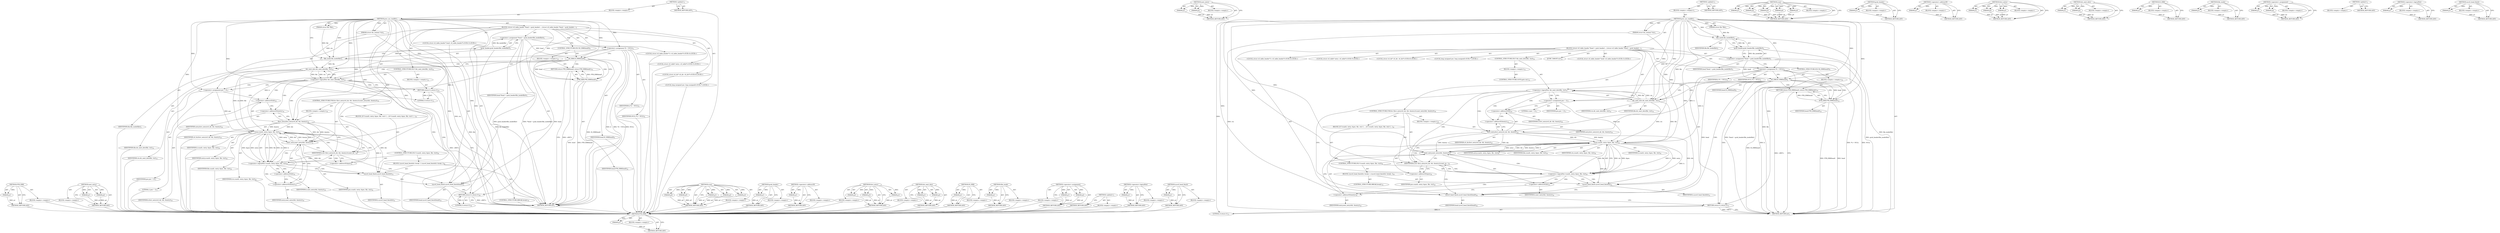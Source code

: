 digraph "sysctl_head_finish" {
vulnerable_121 [label=<(METHOD,PTR_ERR)>];
vulnerable_122 [label=<(PARAM,p1)>];
vulnerable_123 [label=<(BLOCK,&lt;empty&gt;,&lt;empty&gt;)>];
vulnerable_124 [label=<(METHOD_RETURN,ANY)>];
vulnerable_144 [label=<(METHOD,next_entry)>];
vulnerable_145 [label=<(PARAM,p1)>];
vulnerable_146 [label=<(PARAM,p2)>];
vulnerable_147 [label=<(BLOCK,&lt;empty&gt;,&lt;empty&gt;)>];
vulnerable_148 [label=<(METHOD_RETURN,ANY)>];
vulnerable_6 [label=<(METHOD,&lt;global&gt;)<SUB>1</SUB>>];
vulnerable_7 [label=<(BLOCK,&lt;empty&gt;,&lt;empty&gt;)<SUB>1</SUB>>];
vulnerable_8 [label=<(METHOD,proc_sys_readdir)<SUB>1</SUB>>];
vulnerable_9 [label=<(PARAM,struct file *file)<SUB>1</SUB>>];
vulnerable_10 [label=<(PARAM,struct dir_context *ctx)<SUB>1</SUB>>];
vulnerable_11 [label=<(BLOCK,{
	struct ctl_table_header *head = grab_header(...,{
	struct ctl_table_header *head = grab_header(...)<SUB>2</SUB>>];
vulnerable_12 [label="<(LOCAL,struct ctl_table_header* head: ctl_table_header*)<SUB>3</SUB>>"];
vulnerable_13 [label=<(&lt;operator&gt;.assignment,*head = grab_header(file_inode(file)))<SUB>3</SUB>>];
vulnerable_14 [label=<(IDENTIFIER,head,*head = grab_header(file_inode(file)))<SUB>3</SUB>>];
vulnerable_15 [label=<(grab_header,grab_header(file_inode(file)))<SUB>3</SUB>>];
vulnerable_16 [label=<(file_inode,file_inode(file))<SUB>3</SUB>>];
vulnerable_17 [label=<(IDENTIFIER,file,file_inode(file))<SUB>3</SUB>>];
vulnerable_18 [label="<(LOCAL,struct ctl_table_header* h: ctl_table_header*)<SUB>4</SUB>>"];
vulnerable_19 [label=<(&lt;operator&gt;.assignment,*h = NULL)<SUB>4</SUB>>];
vulnerable_20 [label=<(IDENTIFIER,h,*h = NULL)<SUB>4</SUB>>];
vulnerable_21 [label=<(IDENTIFIER,NULL,*h = NULL)<SUB>4</SUB>>];
vulnerable_22 [label="<(LOCAL,struct ctl_table* entry: ctl_table*)<SUB>5</SUB>>"];
vulnerable_23 [label="<(LOCAL,struct ctl_dir* ctl_dir: ctl_dir*)<SUB>6</SUB>>"];
vulnerable_24 [label="<(LOCAL,long unsigned pos: long unsigned)<SUB>7</SUB>>"];
vulnerable_25 [label=<(CONTROL_STRUCTURE,IF,if (IS_ERR(head)))<SUB>9</SUB>>];
vulnerable_26 [label=<(IS_ERR,IS_ERR(head))<SUB>9</SUB>>];
vulnerable_27 [label=<(IDENTIFIER,head,IS_ERR(head))<SUB>9</SUB>>];
vulnerable_28 [label=<(BLOCK,&lt;empty&gt;,&lt;empty&gt;)<SUB>10</SUB>>];
vulnerable_29 [label=<(RETURN,return PTR_ERR(head);,return PTR_ERR(head);)<SUB>10</SUB>>];
vulnerable_30 [label=<(PTR_ERR,PTR_ERR(head))<SUB>10</SUB>>];
vulnerable_31 [label=<(IDENTIFIER,head,PTR_ERR(head))<SUB>10</SUB>>];
vulnerable_32 [label=<(CONTROL_STRUCTURE,IF,if (!dir_emit_dots(file, ctx)))<SUB>14</SUB>>];
vulnerable_33 [label=<(&lt;operator&gt;.logicalNot,!dir_emit_dots(file, ctx))<SUB>14</SUB>>];
vulnerable_34 [label=<(dir_emit_dots,dir_emit_dots(file, ctx))<SUB>14</SUB>>];
vulnerable_35 [label=<(IDENTIFIER,file,dir_emit_dots(file, ctx))<SUB>14</SUB>>];
vulnerable_36 [label=<(IDENTIFIER,ctx,dir_emit_dots(file, ctx))<SUB>14</SUB>>];
vulnerable_37 [label=<(BLOCK,&lt;empty&gt;,&lt;empty&gt;)<SUB>15</SUB>>];
vulnerable_38 [label=<(RETURN,return 0;,return 0;)<SUB>15</SUB>>];
vulnerable_39 [label=<(LITERAL,0,return 0;)<SUB>15</SUB>>];
vulnerable_40 [label=<(&lt;operator&gt;.assignment,pos = 2)<SUB>17</SUB>>];
vulnerable_41 [label=<(IDENTIFIER,pos,pos = 2)<SUB>17</SUB>>];
vulnerable_42 [label=<(LITERAL,2,pos = 2)<SUB>17</SUB>>];
vulnerable_43 [label=<(CONTROL_STRUCTURE,FOR,for (first_entry(ctl_dir, &amp;h, &amp;entry);h;next_entry(&amp;h, &amp;entry)))<SUB>19</SUB>>];
vulnerable_44 [label=<(BLOCK,&lt;empty&gt;,&lt;empty&gt;)<SUB>19</SUB>>];
vulnerable_45 [label=<(first_entry,first_entry(ctl_dir, &amp;h, &amp;entry))<SUB>19</SUB>>];
vulnerable_46 [label=<(IDENTIFIER,ctl_dir,first_entry(ctl_dir, &amp;h, &amp;entry))<SUB>19</SUB>>];
vulnerable_47 [label=<(&lt;operator&gt;.addressOf,&amp;h)<SUB>19</SUB>>];
vulnerable_48 [label=<(IDENTIFIER,h,first_entry(ctl_dir, &amp;h, &amp;entry))<SUB>19</SUB>>];
vulnerable_49 [label=<(&lt;operator&gt;.addressOf,&amp;entry)<SUB>19</SUB>>];
vulnerable_50 [label=<(IDENTIFIER,entry,first_entry(ctl_dir, &amp;h, &amp;entry))<SUB>19</SUB>>];
vulnerable_51 [label=<(IDENTIFIER,h,for (first_entry(ctl_dir, &amp;h, &amp;entry);h;next_en...)<SUB>19</SUB>>];
vulnerable_52 [label=<(next_entry,next_entry(&amp;h, &amp;entry))<SUB>19</SUB>>];
vulnerable_53 [label=<(&lt;operator&gt;.addressOf,&amp;h)<SUB>19</SUB>>];
vulnerable_54 [label=<(IDENTIFIER,h,next_entry(&amp;h, &amp;entry))<SUB>19</SUB>>];
vulnerable_55 [label=<(&lt;operator&gt;.addressOf,&amp;entry)<SUB>19</SUB>>];
vulnerable_56 [label=<(IDENTIFIER,entry,next_entry(&amp;h, &amp;entry))<SUB>19</SUB>>];
vulnerable_57 [label=<(BLOCK,{
		if (!scan(h, entry, &amp;pos, file, ctx)) {
			...,{
		if (!scan(h, entry, &amp;pos, file, ctx)) {
			...)<SUB>19</SUB>>];
vulnerable_58 [label=<(CONTROL_STRUCTURE,IF,if (!scan(h, entry, &amp;pos, file, ctx)))<SUB>20</SUB>>];
vulnerable_59 [label=<(&lt;operator&gt;.logicalNot,!scan(h, entry, &amp;pos, file, ctx))<SUB>20</SUB>>];
vulnerable_60 [label=<(scan,scan(h, entry, &amp;pos, file, ctx))<SUB>20</SUB>>];
vulnerable_61 [label=<(IDENTIFIER,h,scan(h, entry, &amp;pos, file, ctx))<SUB>20</SUB>>];
vulnerable_62 [label=<(IDENTIFIER,entry,scan(h, entry, &amp;pos, file, ctx))<SUB>20</SUB>>];
vulnerable_63 [label=<(&lt;operator&gt;.addressOf,&amp;pos)<SUB>20</SUB>>];
vulnerable_64 [label=<(IDENTIFIER,pos,scan(h, entry, &amp;pos, file, ctx))<SUB>20</SUB>>];
vulnerable_65 [label=<(IDENTIFIER,file,scan(h, entry, &amp;pos, file, ctx))<SUB>20</SUB>>];
vulnerable_66 [label=<(IDENTIFIER,ctx,scan(h, entry, &amp;pos, file, ctx))<SUB>20</SUB>>];
vulnerable_67 [label=<(BLOCK,{
			sysctl_head_finish(h);
 			break;
 		},{
			sysctl_head_finish(h);
 			break;
 		})<SUB>20</SUB>>];
vulnerable_68 [label=<(sysctl_head_finish,sysctl_head_finish(h))<SUB>21</SUB>>];
vulnerable_69 [label=<(IDENTIFIER,h,sysctl_head_finish(h))<SUB>21</SUB>>];
vulnerable_70 [label=<(CONTROL_STRUCTURE,BREAK,break;)<SUB>22</SUB>>];
vulnerable_71 [label=<(sysctl_head_finish,sysctl_head_finish(head))<SUB>25</SUB>>];
vulnerable_72 [label=<(IDENTIFIER,head,sysctl_head_finish(head))<SUB>25</SUB>>];
vulnerable_73 [label=<(RETURN,return 0;,return 0;)<SUB>26</SUB>>];
vulnerable_74 [label=<(LITERAL,0,return 0;)<SUB>26</SUB>>];
vulnerable_75 [label=<(METHOD_RETURN,int)<SUB>1</SUB>>];
vulnerable_77 [label=<(METHOD_RETURN,ANY)<SUB>1</SUB>>];
vulnerable_149 [label=<(METHOD,scan)>];
vulnerable_150 [label=<(PARAM,p1)>];
vulnerable_151 [label=<(PARAM,p2)>];
vulnerable_152 [label=<(PARAM,p3)>];
vulnerable_153 [label=<(PARAM,p4)>];
vulnerable_154 [label=<(PARAM,p5)>];
vulnerable_155 [label=<(BLOCK,&lt;empty&gt;,&lt;empty&gt;)>];
vulnerable_156 [label=<(METHOD_RETURN,ANY)>];
vulnerable_109 [label=<(METHOD,grab_header)>];
vulnerable_110 [label=<(PARAM,p1)>];
vulnerable_111 [label=<(BLOCK,&lt;empty&gt;,&lt;empty&gt;)>];
vulnerable_112 [label=<(METHOD_RETURN,ANY)>];
vulnerable_140 [label=<(METHOD,&lt;operator&gt;.addressOf)>];
vulnerable_141 [label=<(PARAM,p1)>];
vulnerable_142 [label=<(BLOCK,&lt;empty&gt;,&lt;empty&gt;)>];
vulnerable_143 [label=<(METHOD_RETURN,ANY)>];
vulnerable_134 [label=<(METHOD,first_entry)>];
vulnerable_135 [label=<(PARAM,p1)>];
vulnerable_136 [label=<(PARAM,p2)>];
vulnerable_137 [label=<(PARAM,p3)>];
vulnerable_138 [label=<(BLOCK,&lt;empty&gt;,&lt;empty&gt;)>];
vulnerable_139 [label=<(METHOD_RETURN,ANY)>];
vulnerable_129 [label=<(METHOD,dir_emit_dots)>];
vulnerable_130 [label=<(PARAM,p1)>];
vulnerable_131 [label=<(PARAM,p2)>];
vulnerable_132 [label=<(BLOCK,&lt;empty&gt;,&lt;empty&gt;)>];
vulnerable_133 [label=<(METHOD_RETURN,ANY)>];
vulnerable_117 [label=<(METHOD,IS_ERR)>];
vulnerable_118 [label=<(PARAM,p1)>];
vulnerable_119 [label=<(BLOCK,&lt;empty&gt;,&lt;empty&gt;)>];
vulnerable_120 [label=<(METHOD_RETURN,ANY)>];
vulnerable_113 [label=<(METHOD,file_inode)>];
vulnerable_114 [label=<(PARAM,p1)>];
vulnerable_115 [label=<(BLOCK,&lt;empty&gt;,&lt;empty&gt;)>];
vulnerable_116 [label=<(METHOD_RETURN,ANY)>];
vulnerable_104 [label=<(METHOD,&lt;operator&gt;.assignment)>];
vulnerable_105 [label=<(PARAM,p1)>];
vulnerable_106 [label=<(PARAM,p2)>];
vulnerable_107 [label=<(BLOCK,&lt;empty&gt;,&lt;empty&gt;)>];
vulnerable_108 [label=<(METHOD_RETURN,ANY)>];
vulnerable_98 [label=<(METHOD,&lt;global&gt;)<SUB>1</SUB>>];
vulnerable_99 [label=<(BLOCK,&lt;empty&gt;,&lt;empty&gt;)>];
vulnerable_100 [label=<(METHOD_RETURN,ANY)>];
vulnerable_125 [label=<(METHOD,&lt;operator&gt;.logicalNot)>];
vulnerable_126 [label=<(PARAM,p1)>];
vulnerable_127 [label=<(BLOCK,&lt;empty&gt;,&lt;empty&gt;)>];
vulnerable_128 [label=<(METHOD_RETURN,ANY)>];
vulnerable_157 [label=<(METHOD,sysctl_head_finish)>];
vulnerable_158 [label=<(PARAM,p1)>];
vulnerable_159 [label=<(BLOCK,&lt;empty&gt;,&lt;empty&gt;)>];
vulnerable_160 [label=<(METHOD_RETURN,ANY)>];
fixed_121 [label=<(METHOD,PTR_ERR)>];
fixed_122 [label=<(PARAM,p1)>];
fixed_123 [label=<(BLOCK,&lt;empty&gt;,&lt;empty&gt;)>];
fixed_124 [label=<(METHOD_RETURN,ANY)>];
fixed_144 [label=<(METHOD,next_entry)>];
fixed_145 [label=<(PARAM,p1)>];
fixed_146 [label=<(PARAM,p2)>];
fixed_147 [label=<(BLOCK,&lt;empty&gt;,&lt;empty&gt;)>];
fixed_148 [label=<(METHOD_RETURN,ANY)>];
fixed_6 [label=<(METHOD,&lt;global&gt;)<SUB>1</SUB>>];
fixed_7 [label=<(BLOCK,&lt;empty&gt;,&lt;empty&gt;)<SUB>1</SUB>>];
fixed_8 [label=<(METHOD,proc_sys_readdir)<SUB>1</SUB>>];
fixed_9 [label=<(PARAM,struct file *file)<SUB>1</SUB>>];
fixed_10 [label=<(PARAM,struct dir_context *ctx)<SUB>1</SUB>>];
fixed_11 [label=<(BLOCK,{
	struct ctl_table_header *head = grab_header(...,{
	struct ctl_table_header *head = grab_header(...)<SUB>2</SUB>>];
fixed_12 [label="<(LOCAL,struct ctl_table_header* head: ctl_table_header*)<SUB>3</SUB>>"];
fixed_13 [label=<(&lt;operator&gt;.assignment,*head = grab_header(file_inode(file)))<SUB>3</SUB>>];
fixed_14 [label=<(IDENTIFIER,head,*head = grab_header(file_inode(file)))<SUB>3</SUB>>];
fixed_15 [label=<(grab_header,grab_header(file_inode(file)))<SUB>3</SUB>>];
fixed_16 [label=<(file_inode,file_inode(file))<SUB>3</SUB>>];
fixed_17 [label=<(IDENTIFIER,file,file_inode(file))<SUB>3</SUB>>];
fixed_18 [label="<(LOCAL,struct ctl_table_header* h: ctl_table_header*)<SUB>4</SUB>>"];
fixed_19 [label=<(&lt;operator&gt;.assignment,*h = NULL)<SUB>4</SUB>>];
fixed_20 [label=<(IDENTIFIER,h,*h = NULL)<SUB>4</SUB>>];
fixed_21 [label=<(IDENTIFIER,NULL,*h = NULL)<SUB>4</SUB>>];
fixed_22 [label="<(LOCAL,struct ctl_table* entry: ctl_table*)<SUB>5</SUB>>"];
fixed_23 [label="<(LOCAL,struct ctl_dir* ctl_dir: ctl_dir*)<SUB>6</SUB>>"];
fixed_24 [label="<(LOCAL,long unsigned pos: long unsigned)<SUB>7</SUB>>"];
fixed_25 [label=<(CONTROL_STRUCTURE,IF,if (IS_ERR(head)))<SUB>9</SUB>>];
fixed_26 [label=<(IS_ERR,IS_ERR(head))<SUB>9</SUB>>];
fixed_27 [label=<(IDENTIFIER,head,IS_ERR(head))<SUB>9</SUB>>];
fixed_28 [label=<(BLOCK,&lt;empty&gt;,&lt;empty&gt;)<SUB>10</SUB>>];
fixed_29 [label=<(RETURN,return PTR_ERR(head);,return PTR_ERR(head);)<SUB>10</SUB>>];
fixed_30 [label=<(PTR_ERR,PTR_ERR(head))<SUB>10</SUB>>];
fixed_31 [label=<(IDENTIFIER,head,PTR_ERR(head))<SUB>10</SUB>>];
fixed_32 [label=<(CONTROL_STRUCTURE,IF,if (!dir_emit_dots(file, ctx)))<SUB>14</SUB>>];
fixed_33 [label=<(&lt;operator&gt;.logicalNot,!dir_emit_dots(file, ctx))<SUB>14</SUB>>];
fixed_34 [label=<(dir_emit_dots,dir_emit_dots(file, ctx))<SUB>14</SUB>>];
fixed_35 [label=<(IDENTIFIER,file,dir_emit_dots(file, ctx))<SUB>14</SUB>>];
fixed_36 [label=<(IDENTIFIER,ctx,dir_emit_dots(file, ctx))<SUB>14</SUB>>];
fixed_37 [label=<(BLOCK,&lt;empty&gt;,&lt;empty&gt;)<SUB>15</SUB>>];
fixed_38 [label=<(CONTROL_STRUCTURE,GOTO,goto out;)<SUB>15</SUB>>];
fixed_39 [label=<(&lt;operator&gt;.assignment,pos = 2)<SUB>17</SUB>>];
fixed_40 [label=<(IDENTIFIER,pos,pos = 2)<SUB>17</SUB>>];
fixed_41 [label=<(LITERAL,2,pos = 2)<SUB>17</SUB>>];
fixed_42 [label=<(CONTROL_STRUCTURE,FOR,for (first_entry(ctl_dir, &amp;h, &amp;entry);h;next_entry(&amp;h, &amp;entry)))<SUB>19</SUB>>];
fixed_43 [label=<(BLOCK,&lt;empty&gt;,&lt;empty&gt;)<SUB>19</SUB>>];
fixed_44 [label=<(first_entry,first_entry(ctl_dir, &amp;h, &amp;entry))<SUB>19</SUB>>];
fixed_45 [label=<(IDENTIFIER,ctl_dir,first_entry(ctl_dir, &amp;h, &amp;entry))<SUB>19</SUB>>];
fixed_46 [label=<(&lt;operator&gt;.addressOf,&amp;h)<SUB>19</SUB>>];
fixed_47 [label=<(IDENTIFIER,h,first_entry(ctl_dir, &amp;h, &amp;entry))<SUB>19</SUB>>];
fixed_48 [label=<(&lt;operator&gt;.addressOf,&amp;entry)<SUB>19</SUB>>];
fixed_49 [label=<(IDENTIFIER,entry,first_entry(ctl_dir, &amp;h, &amp;entry))<SUB>19</SUB>>];
fixed_50 [label=<(IDENTIFIER,h,for (first_entry(ctl_dir, &amp;h, &amp;entry);h;next_en...)<SUB>19</SUB>>];
fixed_51 [label=<(next_entry,next_entry(&amp;h, &amp;entry))<SUB>19</SUB>>];
fixed_52 [label=<(&lt;operator&gt;.addressOf,&amp;h)<SUB>19</SUB>>];
fixed_53 [label=<(IDENTIFIER,h,next_entry(&amp;h, &amp;entry))<SUB>19</SUB>>];
fixed_54 [label=<(&lt;operator&gt;.addressOf,&amp;entry)<SUB>19</SUB>>];
fixed_55 [label=<(IDENTIFIER,entry,next_entry(&amp;h, &amp;entry))<SUB>19</SUB>>];
fixed_56 [label=<(BLOCK,{
		if (!scan(h, entry, &amp;pos, file, ctx)) {
			...,{
		if (!scan(h, entry, &amp;pos, file, ctx)) {
			...)<SUB>19</SUB>>];
fixed_57 [label=<(CONTROL_STRUCTURE,IF,if (!scan(h, entry, &amp;pos, file, ctx)))<SUB>20</SUB>>];
fixed_58 [label=<(&lt;operator&gt;.logicalNot,!scan(h, entry, &amp;pos, file, ctx))<SUB>20</SUB>>];
fixed_59 [label=<(scan,scan(h, entry, &amp;pos, file, ctx))<SUB>20</SUB>>];
fixed_60 [label=<(IDENTIFIER,h,scan(h, entry, &amp;pos, file, ctx))<SUB>20</SUB>>];
fixed_61 [label=<(IDENTIFIER,entry,scan(h, entry, &amp;pos, file, ctx))<SUB>20</SUB>>];
fixed_62 [label=<(&lt;operator&gt;.addressOf,&amp;pos)<SUB>20</SUB>>];
fixed_63 [label=<(IDENTIFIER,pos,scan(h, entry, &amp;pos, file, ctx))<SUB>20</SUB>>];
fixed_64 [label=<(IDENTIFIER,file,scan(h, entry, &amp;pos, file, ctx))<SUB>20</SUB>>];
fixed_65 [label=<(IDENTIFIER,ctx,scan(h, entry, &amp;pos, file, ctx))<SUB>20</SUB>>];
fixed_66 [label=<(BLOCK,{
			sysctl_head_finish(h);
 			break;
 		},{
			sysctl_head_finish(h);
 			break;
 		})<SUB>20</SUB>>];
fixed_67 [label=<(sysctl_head_finish,sysctl_head_finish(h))<SUB>21</SUB>>];
fixed_68 [label=<(IDENTIFIER,h,sysctl_head_finish(h))<SUB>21</SUB>>];
fixed_69 [label=<(CONTROL_STRUCTURE,BREAK,break;)<SUB>22</SUB>>];
fixed_70 [label=<(JUMP_TARGET,out)<SUB>25</SUB>>];
fixed_71 [label=<(sysctl_head_finish,sysctl_head_finish(head))<SUB>26</SUB>>];
fixed_72 [label=<(IDENTIFIER,head,sysctl_head_finish(head))<SUB>26</SUB>>];
fixed_73 [label=<(RETURN,return 0;,return 0;)<SUB>27</SUB>>];
fixed_74 [label=<(LITERAL,0,return 0;)<SUB>27</SUB>>];
fixed_75 [label=<(METHOD_RETURN,int)<SUB>1</SUB>>];
fixed_77 [label=<(METHOD_RETURN,ANY)<SUB>1</SUB>>];
fixed_149 [label=<(METHOD,scan)>];
fixed_150 [label=<(PARAM,p1)>];
fixed_151 [label=<(PARAM,p2)>];
fixed_152 [label=<(PARAM,p3)>];
fixed_153 [label=<(PARAM,p4)>];
fixed_154 [label=<(PARAM,p5)>];
fixed_155 [label=<(BLOCK,&lt;empty&gt;,&lt;empty&gt;)>];
fixed_156 [label=<(METHOD_RETURN,ANY)>];
fixed_109 [label=<(METHOD,grab_header)>];
fixed_110 [label=<(PARAM,p1)>];
fixed_111 [label=<(BLOCK,&lt;empty&gt;,&lt;empty&gt;)>];
fixed_112 [label=<(METHOD_RETURN,ANY)>];
fixed_140 [label=<(METHOD,&lt;operator&gt;.addressOf)>];
fixed_141 [label=<(PARAM,p1)>];
fixed_142 [label=<(BLOCK,&lt;empty&gt;,&lt;empty&gt;)>];
fixed_143 [label=<(METHOD_RETURN,ANY)>];
fixed_134 [label=<(METHOD,first_entry)>];
fixed_135 [label=<(PARAM,p1)>];
fixed_136 [label=<(PARAM,p2)>];
fixed_137 [label=<(PARAM,p3)>];
fixed_138 [label=<(BLOCK,&lt;empty&gt;,&lt;empty&gt;)>];
fixed_139 [label=<(METHOD_RETURN,ANY)>];
fixed_129 [label=<(METHOD,dir_emit_dots)>];
fixed_130 [label=<(PARAM,p1)>];
fixed_131 [label=<(PARAM,p2)>];
fixed_132 [label=<(BLOCK,&lt;empty&gt;,&lt;empty&gt;)>];
fixed_133 [label=<(METHOD_RETURN,ANY)>];
fixed_117 [label=<(METHOD,IS_ERR)>];
fixed_118 [label=<(PARAM,p1)>];
fixed_119 [label=<(BLOCK,&lt;empty&gt;,&lt;empty&gt;)>];
fixed_120 [label=<(METHOD_RETURN,ANY)>];
fixed_113 [label=<(METHOD,file_inode)>];
fixed_114 [label=<(PARAM,p1)>];
fixed_115 [label=<(BLOCK,&lt;empty&gt;,&lt;empty&gt;)>];
fixed_116 [label=<(METHOD_RETURN,ANY)>];
fixed_104 [label=<(METHOD,&lt;operator&gt;.assignment)>];
fixed_105 [label=<(PARAM,p1)>];
fixed_106 [label=<(PARAM,p2)>];
fixed_107 [label=<(BLOCK,&lt;empty&gt;,&lt;empty&gt;)>];
fixed_108 [label=<(METHOD_RETURN,ANY)>];
fixed_98 [label=<(METHOD,&lt;global&gt;)<SUB>1</SUB>>];
fixed_99 [label=<(BLOCK,&lt;empty&gt;,&lt;empty&gt;)>];
fixed_100 [label=<(METHOD_RETURN,ANY)>];
fixed_125 [label=<(METHOD,&lt;operator&gt;.logicalNot)>];
fixed_126 [label=<(PARAM,p1)>];
fixed_127 [label=<(BLOCK,&lt;empty&gt;,&lt;empty&gt;)>];
fixed_128 [label=<(METHOD_RETURN,ANY)>];
fixed_157 [label=<(METHOD,sysctl_head_finish)>];
fixed_158 [label=<(PARAM,p1)>];
fixed_159 [label=<(BLOCK,&lt;empty&gt;,&lt;empty&gt;)>];
fixed_160 [label=<(METHOD_RETURN,ANY)>];
vulnerable_121 -> vulnerable_122  [key=0, label="AST: "];
vulnerable_121 -> vulnerable_122  [key=1, label="DDG: "];
vulnerable_121 -> vulnerable_123  [key=0, label="AST: "];
vulnerable_121 -> vulnerable_124  [key=0, label="AST: "];
vulnerable_121 -> vulnerable_124  [key=1, label="CFG: "];
vulnerable_122 -> vulnerable_124  [key=0, label="DDG: p1"];
vulnerable_123 -> fixed_121  [key=0];
vulnerable_124 -> fixed_121  [key=0];
vulnerable_144 -> vulnerable_145  [key=0, label="AST: "];
vulnerable_144 -> vulnerable_145  [key=1, label="DDG: "];
vulnerable_144 -> vulnerable_147  [key=0, label="AST: "];
vulnerable_144 -> vulnerable_146  [key=0, label="AST: "];
vulnerable_144 -> vulnerable_146  [key=1, label="DDG: "];
vulnerable_144 -> vulnerable_148  [key=0, label="AST: "];
vulnerable_144 -> vulnerable_148  [key=1, label="CFG: "];
vulnerable_145 -> vulnerable_148  [key=0, label="DDG: p1"];
vulnerable_146 -> vulnerable_148  [key=0, label="DDG: p2"];
vulnerable_147 -> fixed_121  [key=0];
vulnerable_148 -> fixed_121  [key=0];
vulnerable_6 -> vulnerable_7  [key=0, label="AST: "];
vulnerable_6 -> vulnerable_77  [key=0, label="AST: "];
vulnerable_6 -> vulnerable_77  [key=1, label="CFG: "];
vulnerable_7 -> vulnerable_8  [key=0, label="AST: "];
vulnerable_8 -> vulnerable_9  [key=0, label="AST: "];
vulnerable_8 -> vulnerable_9  [key=1, label="DDG: "];
vulnerable_8 -> vulnerable_10  [key=0, label="AST: "];
vulnerable_8 -> vulnerable_10  [key=1, label="DDG: "];
vulnerable_8 -> vulnerable_11  [key=0, label="AST: "];
vulnerable_8 -> vulnerable_75  [key=0, label="AST: "];
vulnerable_8 -> vulnerable_16  [key=0, label="CFG: "];
vulnerable_8 -> vulnerable_16  [key=1, label="DDG: "];
vulnerable_8 -> vulnerable_19  [key=0, label="DDG: "];
vulnerable_8 -> vulnerable_40  [key=0, label="DDG: "];
vulnerable_8 -> vulnerable_73  [key=0, label="DDG: "];
vulnerable_8 -> vulnerable_51  [key=0, label="DDG: "];
vulnerable_8 -> vulnerable_71  [key=0, label="DDG: "];
vulnerable_8 -> vulnerable_74  [key=0, label="DDG: "];
vulnerable_8 -> vulnerable_26  [key=0, label="DDG: "];
vulnerable_8 -> vulnerable_38  [key=0, label="DDG: "];
vulnerable_8 -> vulnerable_52  [key=0, label="DDG: "];
vulnerable_8 -> vulnerable_34  [key=0, label="DDG: "];
vulnerable_8 -> vulnerable_39  [key=0, label="DDG: "];
vulnerable_8 -> vulnerable_45  [key=0, label="DDG: "];
vulnerable_8 -> vulnerable_30  [key=0, label="DDG: "];
vulnerable_8 -> vulnerable_60  [key=0, label="DDG: "];
vulnerable_8 -> vulnerable_68  [key=0, label="DDG: "];
vulnerable_9 -> vulnerable_16  [key=0, label="DDG: file"];
vulnerable_10 -> vulnerable_75  [key=0, label="DDG: ctx"];
vulnerable_10 -> vulnerable_34  [key=0, label="DDG: ctx"];
vulnerable_11 -> vulnerable_12  [key=0, label="AST: "];
vulnerable_11 -> vulnerable_13  [key=0, label="AST: "];
vulnerable_11 -> vulnerable_18  [key=0, label="AST: "];
vulnerable_11 -> vulnerable_19  [key=0, label="AST: "];
vulnerable_11 -> vulnerable_22  [key=0, label="AST: "];
vulnerable_11 -> vulnerable_23  [key=0, label="AST: "];
vulnerable_11 -> vulnerable_24  [key=0, label="AST: "];
vulnerable_11 -> vulnerable_25  [key=0, label="AST: "];
vulnerable_11 -> vulnerable_32  [key=0, label="AST: "];
vulnerable_11 -> vulnerable_40  [key=0, label="AST: "];
vulnerable_11 -> vulnerable_43  [key=0, label="AST: "];
vulnerable_11 -> vulnerable_71  [key=0, label="AST: "];
vulnerable_11 -> vulnerable_73  [key=0, label="AST: "];
vulnerable_12 -> fixed_121  [key=0];
vulnerable_13 -> vulnerable_14  [key=0, label="AST: "];
vulnerable_13 -> vulnerable_15  [key=0, label="AST: "];
vulnerable_13 -> vulnerable_19  [key=0, label="CFG: "];
vulnerable_13 -> vulnerable_75  [key=0, label="DDG: grab_header(file_inode(file))"];
vulnerable_13 -> vulnerable_75  [key=1, label="DDG: *head = grab_header(file_inode(file))"];
vulnerable_13 -> vulnerable_26  [key=0, label="DDG: head"];
vulnerable_14 -> fixed_121  [key=0];
vulnerable_15 -> vulnerable_16  [key=0, label="AST: "];
vulnerable_15 -> vulnerable_13  [key=0, label="CFG: "];
vulnerable_15 -> vulnerable_13  [key=1, label="DDG: file_inode(file)"];
vulnerable_15 -> vulnerable_75  [key=0, label="DDG: file_inode(file)"];
vulnerable_16 -> vulnerable_17  [key=0, label="AST: "];
vulnerable_16 -> vulnerable_15  [key=0, label="CFG: "];
vulnerable_16 -> vulnerable_15  [key=1, label="DDG: file"];
vulnerable_16 -> vulnerable_75  [key=0, label="DDG: file"];
vulnerable_16 -> vulnerable_34  [key=0, label="DDG: file"];
vulnerable_17 -> fixed_121  [key=0];
vulnerable_18 -> fixed_121  [key=0];
vulnerable_19 -> vulnerable_20  [key=0, label="AST: "];
vulnerable_19 -> vulnerable_21  [key=0, label="AST: "];
vulnerable_19 -> vulnerable_26  [key=0, label="CFG: "];
vulnerable_19 -> vulnerable_75  [key=0, label="DDG: h"];
vulnerable_19 -> vulnerable_75  [key=1, label="DDG: *h = NULL"];
vulnerable_19 -> vulnerable_75  [key=2, label="DDG: NULL"];
vulnerable_19 -> vulnerable_45  [key=0, label="DDG: h"];
vulnerable_19 -> vulnerable_60  [key=0, label="DDG: h"];
vulnerable_20 -> fixed_121  [key=0];
vulnerable_21 -> fixed_121  [key=0];
vulnerable_22 -> fixed_121  [key=0];
vulnerable_23 -> fixed_121  [key=0];
vulnerable_24 -> fixed_121  [key=0];
vulnerable_25 -> vulnerable_26  [key=0, label="AST: "];
vulnerable_25 -> vulnerable_28  [key=0, label="AST: "];
vulnerable_26 -> vulnerable_27  [key=0, label="AST: "];
vulnerable_26 -> vulnerable_30  [key=0, label="CFG: "];
vulnerable_26 -> vulnerable_30  [key=1, label="DDG: head"];
vulnerable_26 -> vulnerable_30  [key=2, label="CDG: "];
vulnerable_26 -> vulnerable_34  [key=0, label="CFG: "];
vulnerable_26 -> vulnerable_34  [key=1, label="CDG: "];
vulnerable_26 -> vulnerable_75  [key=0, label="DDG: IS_ERR(head)"];
vulnerable_26 -> vulnerable_71  [key=0, label="DDG: head"];
vulnerable_26 -> vulnerable_33  [key=0, label="CDG: "];
vulnerable_26 -> vulnerable_29  [key=0, label="CDG: "];
vulnerable_27 -> fixed_121  [key=0];
vulnerable_28 -> vulnerable_29  [key=0, label="AST: "];
vulnerable_29 -> vulnerable_30  [key=0, label="AST: "];
vulnerable_29 -> vulnerable_75  [key=0, label="CFG: "];
vulnerable_29 -> vulnerable_75  [key=1, label="DDG: &lt;RET&gt;"];
vulnerable_30 -> vulnerable_31  [key=0, label="AST: "];
vulnerable_30 -> vulnerable_29  [key=0, label="CFG: "];
vulnerable_30 -> vulnerable_29  [key=1, label="DDG: PTR_ERR(head)"];
vulnerable_30 -> vulnerable_75  [key=0, label="DDG: head"];
vulnerable_30 -> vulnerable_75  [key=1, label="DDG: PTR_ERR(head)"];
vulnerable_31 -> fixed_121  [key=0];
vulnerable_32 -> vulnerable_33  [key=0, label="AST: "];
vulnerable_32 -> vulnerable_37  [key=0, label="AST: "];
vulnerable_33 -> vulnerable_34  [key=0, label="AST: "];
vulnerable_33 -> vulnerable_38  [key=0, label="CFG: "];
vulnerable_33 -> vulnerable_38  [key=1, label="CDG: "];
vulnerable_33 -> vulnerable_40  [key=0, label="CFG: "];
vulnerable_33 -> vulnerable_40  [key=1, label="CDG: "];
vulnerable_33 -> vulnerable_47  [key=0, label="CDG: "];
vulnerable_33 -> vulnerable_49  [key=0, label="CDG: "];
vulnerable_33 -> vulnerable_73  [key=0, label="CDG: "];
vulnerable_33 -> vulnerable_51  [key=0, label="CDG: "];
vulnerable_33 -> vulnerable_71  [key=0, label="CDG: "];
vulnerable_33 -> vulnerable_45  [key=0, label="CDG: "];
vulnerable_34 -> vulnerable_35  [key=0, label="AST: "];
vulnerable_34 -> vulnerable_36  [key=0, label="AST: "];
vulnerable_34 -> vulnerable_33  [key=0, label="CFG: "];
vulnerable_34 -> vulnerable_33  [key=1, label="DDG: file"];
vulnerable_34 -> vulnerable_33  [key=2, label="DDG: ctx"];
vulnerable_34 -> vulnerable_60  [key=0, label="DDG: file"];
vulnerable_34 -> vulnerable_60  [key=1, label="DDG: ctx"];
vulnerable_35 -> fixed_121  [key=0];
vulnerable_36 -> fixed_121  [key=0];
vulnerable_37 -> vulnerable_38  [key=0, label="AST: "];
vulnerable_38 -> vulnerable_39  [key=0, label="AST: "];
vulnerable_38 -> vulnerable_75  [key=0, label="CFG: "];
vulnerable_38 -> vulnerable_75  [key=1, label="DDG: &lt;RET&gt;"];
vulnerable_39 -> vulnerable_38  [key=0, label="DDG: 0"];
vulnerable_40 -> vulnerable_41  [key=0, label="AST: "];
vulnerable_40 -> vulnerable_42  [key=0, label="AST: "];
vulnerable_40 -> vulnerable_47  [key=0, label="CFG: "];
vulnerable_40 -> vulnerable_60  [key=0, label="DDG: pos"];
vulnerable_41 -> fixed_121  [key=0];
vulnerable_42 -> fixed_121  [key=0];
vulnerable_43 -> vulnerable_44  [key=0, label="AST: "];
vulnerable_43 -> vulnerable_51  [key=0, label="AST: "];
vulnerable_43 -> vulnerable_52  [key=0, label="AST: "];
vulnerable_43 -> vulnerable_57  [key=0, label="AST: "];
vulnerable_44 -> vulnerable_45  [key=0, label="AST: "];
vulnerable_45 -> vulnerable_46  [key=0, label="AST: "];
vulnerable_45 -> vulnerable_47  [key=0, label="AST: "];
vulnerable_45 -> vulnerable_49  [key=0, label="AST: "];
vulnerable_45 -> vulnerable_51  [key=0, label="CFG: "];
vulnerable_45 -> vulnerable_52  [key=0, label="DDG: &amp;h"];
vulnerable_45 -> vulnerable_52  [key=1, label="DDG: &amp;entry"];
vulnerable_45 -> vulnerable_60  [key=0, label="DDG: &amp;h"];
vulnerable_45 -> vulnerable_60  [key=1, label="DDG: &amp;entry"];
vulnerable_45 -> vulnerable_68  [key=0, label="DDG: &amp;h"];
vulnerable_46 -> fixed_121  [key=0];
vulnerable_47 -> vulnerable_48  [key=0, label="AST: "];
vulnerable_47 -> vulnerable_49  [key=0, label="CFG: "];
vulnerable_48 -> fixed_121  [key=0];
vulnerable_49 -> vulnerable_50  [key=0, label="AST: "];
vulnerable_49 -> vulnerable_45  [key=0, label="CFG: "];
vulnerable_50 -> fixed_121  [key=0];
vulnerable_51 -> vulnerable_63  [key=0, label="CFG: "];
vulnerable_51 -> vulnerable_63  [key=1, label="CDG: "];
vulnerable_51 -> vulnerable_71  [key=0, label="CFG: "];
vulnerable_51 -> vulnerable_60  [key=0, label="CDG: "];
vulnerable_51 -> vulnerable_59  [key=0, label="CDG: "];
vulnerable_52 -> vulnerable_53  [key=0, label="AST: "];
vulnerable_52 -> vulnerable_55  [key=0, label="AST: "];
vulnerable_52 -> vulnerable_51  [key=0, label="CFG: "];
vulnerable_52 -> vulnerable_60  [key=0, label="DDG: &amp;h"];
vulnerable_52 -> vulnerable_60  [key=1, label="DDG: &amp;entry"];
vulnerable_52 -> vulnerable_68  [key=0, label="DDG: &amp;h"];
vulnerable_53 -> vulnerable_54  [key=0, label="AST: "];
vulnerable_53 -> vulnerable_55  [key=0, label="CFG: "];
vulnerable_54 -> fixed_121  [key=0];
vulnerable_55 -> vulnerable_56  [key=0, label="AST: "];
vulnerable_55 -> vulnerable_52  [key=0, label="CFG: "];
vulnerable_56 -> fixed_121  [key=0];
vulnerable_57 -> vulnerable_58  [key=0, label="AST: "];
vulnerable_58 -> vulnerable_59  [key=0, label="AST: "];
vulnerable_58 -> vulnerable_67  [key=0, label="AST: "];
vulnerable_59 -> vulnerable_60  [key=0, label="AST: "];
vulnerable_59 -> vulnerable_68  [key=0, label="CFG: "];
vulnerable_59 -> vulnerable_68  [key=1, label="CDG: "];
vulnerable_59 -> vulnerable_53  [key=0, label="CFG: "];
vulnerable_59 -> vulnerable_53  [key=1, label="CDG: "];
vulnerable_59 -> vulnerable_51  [key=0, label="CDG: "];
vulnerable_59 -> vulnerable_52  [key=0, label="CDG: "];
vulnerable_59 -> vulnerable_55  [key=0, label="CDG: "];
vulnerable_60 -> vulnerable_61  [key=0, label="AST: "];
vulnerable_60 -> vulnerable_62  [key=0, label="AST: "];
vulnerable_60 -> vulnerable_63  [key=0, label="AST: "];
vulnerable_60 -> vulnerable_65  [key=0, label="AST: "];
vulnerable_60 -> vulnerable_66  [key=0, label="AST: "];
vulnerable_60 -> vulnerable_59  [key=0, label="CFG: "];
vulnerable_60 -> vulnerable_59  [key=1, label="DDG: file"];
vulnerable_60 -> vulnerable_59  [key=2, label="DDG: ctx"];
vulnerable_60 -> vulnerable_59  [key=3, label="DDG: h"];
vulnerable_60 -> vulnerable_59  [key=4, label="DDG: entry"];
vulnerable_60 -> vulnerable_59  [key=5, label="DDG: &amp;pos"];
vulnerable_60 -> vulnerable_52  [key=0, label="DDG: h"];
vulnerable_60 -> vulnerable_52  [key=1, label="DDG: entry"];
vulnerable_60 -> vulnerable_68  [key=0, label="DDG: h"];
vulnerable_61 -> fixed_121  [key=0];
vulnerable_62 -> fixed_121  [key=0];
vulnerable_63 -> vulnerable_64  [key=0, label="AST: "];
vulnerable_63 -> vulnerable_60  [key=0, label="CFG: "];
vulnerable_64 -> fixed_121  [key=0];
vulnerable_65 -> fixed_121  [key=0];
vulnerable_66 -> fixed_121  [key=0];
vulnerable_67 -> vulnerable_68  [key=0, label="AST: "];
vulnerable_67 -> vulnerable_70  [key=0, label="AST: "];
vulnerable_68 -> vulnerable_69  [key=0, label="AST: "];
vulnerable_68 -> vulnerable_71  [key=0, label="CFG: "];
vulnerable_69 -> fixed_121  [key=0];
vulnerable_70 -> fixed_121  [key=0];
vulnerable_71 -> vulnerable_72  [key=0, label="AST: "];
vulnerable_71 -> vulnerable_73  [key=0, label="CFG: "];
vulnerable_72 -> fixed_121  [key=0];
vulnerable_73 -> vulnerable_74  [key=0, label="AST: "];
vulnerable_73 -> vulnerable_75  [key=0, label="CFG: "];
vulnerable_73 -> vulnerable_75  [key=1, label="DDG: &lt;RET&gt;"];
vulnerable_74 -> vulnerable_73  [key=0, label="DDG: 0"];
vulnerable_75 -> fixed_121  [key=0];
vulnerable_77 -> fixed_121  [key=0];
vulnerable_149 -> vulnerable_150  [key=0, label="AST: "];
vulnerable_149 -> vulnerable_150  [key=1, label="DDG: "];
vulnerable_149 -> vulnerable_155  [key=0, label="AST: "];
vulnerable_149 -> vulnerable_151  [key=0, label="AST: "];
vulnerable_149 -> vulnerable_151  [key=1, label="DDG: "];
vulnerable_149 -> vulnerable_156  [key=0, label="AST: "];
vulnerable_149 -> vulnerable_156  [key=1, label="CFG: "];
vulnerable_149 -> vulnerable_152  [key=0, label="AST: "];
vulnerable_149 -> vulnerable_152  [key=1, label="DDG: "];
vulnerable_149 -> vulnerable_153  [key=0, label="AST: "];
vulnerable_149 -> vulnerable_153  [key=1, label="DDG: "];
vulnerable_149 -> vulnerable_154  [key=0, label="AST: "];
vulnerable_149 -> vulnerable_154  [key=1, label="DDG: "];
vulnerable_150 -> vulnerable_156  [key=0, label="DDG: p1"];
vulnerable_151 -> vulnerable_156  [key=0, label="DDG: p2"];
vulnerable_152 -> vulnerable_156  [key=0, label="DDG: p3"];
vulnerable_153 -> vulnerable_156  [key=0, label="DDG: p4"];
vulnerable_154 -> vulnerable_156  [key=0, label="DDG: p5"];
vulnerable_155 -> fixed_121  [key=0];
vulnerable_156 -> fixed_121  [key=0];
vulnerable_109 -> vulnerable_110  [key=0, label="AST: "];
vulnerable_109 -> vulnerable_110  [key=1, label="DDG: "];
vulnerable_109 -> vulnerable_111  [key=0, label="AST: "];
vulnerable_109 -> vulnerable_112  [key=0, label="AST: "];
vulnerable_109 -> vulnerable_112  [key=1, label="CFG: "];
vulnerable_110 -> vulnerable_112  [key=0, label="DDG: p1"];
vulnerable_111 -> fixed_121  [key=0];
vulnerable_112 -> fixed_121  [key=0];
vulnerable_140 -> vulnerable_141  [key=0, label="AST: "];
vulnerable_140 -> vulnerable_141  [key=1, label="DDG: "];
vulnerable_140 -> vulnerable_142  [key=0, label="AST: "];
vulnerable_140 -> vulnerable_143  [key=0, label="AST: "];
vulnerable_140 -> vulnerable_143  [key=1, label="CFG: "];
vulnerable_141 -> vulnerable_143  [key=0, label="DDG: p1"];
vulnerable_142 -> fixed_121  [key=0];
vulnerable_143 -> fixed_121  [key=0];
vulnerable_134 -> vulnerable_135  [key=0, label="AST: "];
vulnerable_134 -> vulnerable_135  [key=1, label="DDG: "];
vulnerable_134 -> vulnerable_138  [key=0, label="AST: "];
vulnerable_134 -> vulnerable_136  [key=0, label="AST: "];
vulnerable_134 -> vulnerable_136  [key=1, label="DDG: "];
vulnerable_134 -> vulnerable_139  [key=0, label="AST: "];
vulnerable_134 -> vulnerable_139  [key=1, label="CFG: "];
vulnerable_134 -> vulnerable_137  [key=0, label="AST: "];
vulnerable_134 -> vulnerable_137  [key=1, label="DDG: "];
vulnerable_135 -> vulnerable_139  [key=0, label="DDG: p1"];
vulnerable_136 -> vulnerable_139  [key=0, label="DDG: p2"];
vulnerable_137 -> vulnerable_139  [key=0, label="DDG: p3"];
vulnerable_138 -> fixed_121  [key=0];
vulnerable_139 -> fixed_121  [key=0];
vulnerable_129 -> vulnerable_130  [key=0, label="AST: "];
vulnerable_129 -> vulnerable_130  [key=1, label="DDG: "];
vulnerable_129 -> vulnerable_132  [key=0, label="AST: "];
vulnerable_129 -> vulnerable_131  [key=0, label="AST: "];
vulnerable_129 -> vulnerable_131  [key=1, label="DDG: "];
vulnerable_129 -> vulnerable_133  [key=0, label="AST: "];
vulnerable_129 -> vulnerable_133  [key=1, label="CFG: "];
vulnerable_130 -> vulnerable_133  [key=0, label="DDG: p1"];
vulnerable_131 -> vulnerable_133  [key=0, label="DDG: p2"];
vulnerable_132 -> fixed_121  [key=0];
vulnerable_133 -> fixed_121  [key=0];
vulnerable_117 -> vulnerable_118  [key=0, label="AST: "];
vulnerable_117 -> vulnerable_118  [key=1, label="DDG: "];
vulnerable_117 -> vulnerable_119  [key=0, label="AST: "];
vulnerable_117 -> vulnerable_120  [key=0, label="AST: "];
vulnerable_117 -> vulnerable_120  [key=1, label="CFG: "];
vulnerable_118 -> vulnerable_120  [key=0, label="DDG: p1"];
vulnerable_119 -> fixed_121  [key=0];
vulnerable_120 -> fixed_121  [key=0];
vulnerable_113 -> vulnerable_114  [key=0, label="AST: "];
vulnerable_113 -> vulnerable_114  [key=1, label="DDG: "];
vulnerable_113 -> vulnerable_115  [key=0, label="AST: "];
vulnerable_113 -> vulnerable_116  [key=0, label="AST: "];
vulnerable_113 -> vulnerable_116  [key=1, label="CFG: "];
vulnerable_114 -> vulnerable_116  [key=0, label="DDG: p1"];
vulnerable_115 -> fixed_121  [key=0];
vulnerable_116 -> fixed_121  [key=0];
vulnerable_104 -> vulnerable_105  [key=0, label="AST: "];
vulnerable_104 -> vulnerable_105  [key=1, label="DDG: "];
vulnerable_104 -> vulnerable_107  [key=0, label="AST: "];
vulnerable_104 -> vulnerable_106  [key=0, label="AST: "];
vulnerable_104 -> vulnerable_106  [key=1, label="DDG: "];
vulnerable_104 -> vulnerable_108  [key=0, label="AST: "];
vulnerable_104 -> vulnerable_108  [key=1, label="CFG: "];
vulnerable_105 -> vulnerable_108  [key=0, label="DDG: p1"];
vulnerable_106 -> vulnerable_108  [key=0, label="DDG: p2"];
vulnerable_107 -> fixed_121  [key=0];
vulnerable_108 -> fixed_121  [key=0];
vulnerable_98 -> vulnerable_99  [key=0, label="AST: "];
vulnerable_98 -> vulnerable_100  [key=0, label="AST: "];
vulnerable_98 -> vulnerable_100  [key=1, label="CFG: "];
vulnerable_99 -> fixed_121  [key=0];
vulnerable_100 -> fixed_121  [key=0];
vulnerable_125 -> vulnerable_126  [key=0, label="AST: "];
vulnerable_125 -> vulnerable_126  [key=1, label="DDG: "];
vulnerable_125 -> vulnerable_127  [key=0, label="AST: "];
vulnerable_125 -> vulnerable_128  [key=0, label="AST: "];
vulnerable_125 -> vulnerable_128  [key=1, label="CFG: "];
vulnerable_126 -> vulnerable_128  [key=0, label="DDG: p1"];
vulnerable_127 -> fixed_121  [key=0];
vulnerable_128 -> fixed_121  [key=0];
vulnerable_157 -> vulnerable_158  [key=0, label="AST: "];
vulnerable_157 -> vulnerable_158  [key=1, label="DDG: "];
vulnerable_157 -> vulnerable_159  [key=0, label="AST: "];
vulnerable_157 -> vulnerable_160  [key=0, label="AST: "];
vulnerable_157 -> vulnerable_160  [key=1, label="CFG: "];
vulnerable_158 -> vulnerable_160  [key=0, label="DDG: p1"];
vulnerable_159 -> fixed_121  [key=0];
vulnerable_160 -> fixed_121  [key=0];
fixed_121 -> fixed_122  [key=0, label="AST: "];
fixed_121 -> fixed_122  [key=1, label="DDG: "];
fixed_121 -> fixed_123  [key=0, label="AST: "];
fixed_121 -> fixed_124  [key=0, label="AST: "];
fixed_121 -> fixed_124  [key=1, label="CFG: "];
fixed_122 -> fixed_124  [key=0, label="DDG: p1"];
fixed_144 -> fixed_145  [key=0, label="AST: "];
fixed_144 -> fixed_145  [key=1, label="DDG: "];
fixed_144 -> fixed_147  [key=0, label="AST: "];
fixed_144 -> fixed_146  [key=0, label="AST: "];
fixed_144 -> fixed_146  [key=1, label="DDG: "];
fixed_144 -> fixed_148  [key=0, label="AST: "];
fixed_144 -> fixed_148  [key=1, label="CFG: "];
fixed_145 -> fixed_148  [key=0, label="DDG: p1"];
fixed_146 -> fixed_148  [key=0, label="DDG: p2"];
fixed_6 -> fixed_7  [key=0, label="AST: "];
fixed_6 -> fixed_77  [key=0, label="AST: "];
fixed_6 -> fixed_77  [key=1, label="CFG: "];
fixed_7 -> fixed_8  [key=0, label="AST: "];
fixed_8 -> fixed_9  [key=0, label="AST: "];
fixed_8 -> fixed_9  [key=1, label="DDG: "];
fixed_8 -> fixed_10  [key=0, label="AST: "];
fixed_8 -> fixed_10  [key=1, label="DDG: "];
fixed_8 -> fixed_11  [key=0, label="AST: "];
fixed_8 -> fixed_75  [key=0, label="AST: "];
fixed_8 -> fixed_16  [key=0, label="CFG: "];
fixed_8 -> fixed_16  [key=1, label="DDG: "];
fixed_8 -> fixed_19  [key=0, label="DDG: "];
fixed_8 -> fixed_39  [key=0, label="DDG: "];
fixed_8 -> fixed_73  [key=0, label="DDG: "];
fixed_8 -> fixed_50  [key=0, label="DDG: "];
fixed_8 -> fixed_71  [key=0, label="DDG: "];
fixed_8 -> fixed_74  [key=0, label="DDG: "];
fixed_8 -> fixed_26  [key=0, label="DDG: "];
fixed_8 -> fixed_51  [key=0, label="DDG: "];
fixed_8 -> fixed_34  [key=0, label="DDG: "];
fixed_8 -> fixed_44  [key=0, label="DDG: "];
fixed_8 -> fixed_30  [key=0, label="DDG: "];
fixed_8 -> fixed_59  [key=0, label="DDG: "];
fixed_8 -> fixed_67  [key=0, label="DDG: "];
fixed_9 -> fixed_16  [key=0, label="DDG: file"];
fixed_10 -> fixed_75  [key=0, label="DDG: ctx"];
fixed_10 -> fixed_34  [key=0, label="DDG: ctx"];
fixed_11 -> fixed_12  [key=0, label="AST: "];
fixed_11 -> fixed_13  [key=0, label="AST: "];
fixed_11 -> fixed_18  [key=0, label="AST: "];
fixed_11 -> fixed_19  [key=0, label="AST: "];
fixed_11 -> fixed_22  [key=0, label="AST: "];
fixed_11 -> fixed_23  [key=0, label="AST: "];
fixed_11 -> fixed_24  [key=0, label="AST: "];
fixed_11 -> fixed_25  [key=0, label="AST: "];
fixed_11 -> fixed_32  [key=0, label="AST: "];
fixed_11 -> fixed_39  [key=0, label="AST: "];
fixed_11 -> fixed_42  [key=0, label="AST: "];
fixed_11 -> fixed_70  [key=0, label="AST: "];
fixed_11 -> fixed_71  [key=0, label="AST: "];
fixed_11 -> fixed_73  [key=0, label="AST: "];
fixed_13 -> fixed_14  [key=0, label="AST: "];
fixed_13 -> fixed_15  [key=0, label="AST: "];
fixed_13 -> fixed_19  [key=0, label="CFG: "];
fixed_13 -> fixed_75  [key=0, label="DDG: grab_header(file_inode(file))"];
fixed_13 -> fixed_75  [key=1, label="DDG: *head = grab_header(file_inode(file))"];
fixed_13 -> fixed_26  [key=0, label="DDG: head"];
fixed_15 -> fixed_16  [key=0, label="AST: "];
fixed_15 -> fixed_13  [key=0, label="CFG: "];
fixed_15 -> fixed_13  [key=1, label="DDG: file_inode(file)"];
fixed_15 -> fixed_75  [key=0, label="DDG: file_inode(file)"];
fixed_16 -> fixed_17  [key=0, label="AST: "];
fixed_16 -> fixed_15  [key=0, label="CFG: "];
fixed_16 -> fixed_15  [key=1, label="DDG: file"];
fixed_16 -> fixed_75  [key=0, label="DDG: file"];
fixed_16 -> fixed_34  [key=0, label="DDG: file"];
fixed_19 -> fixed_20  [key=0, label="AST: "];
fixed_19 -> fixed_21  [key=0, label="AST: "];
fixed_19 -> fixed_26  [key=0, label="CFG: "];
fixed_19 -> fixed_75  [key=0, label="DDG: h"];
fixed_19 -> fixed_75  [key=1, label="DDG: *h = NULL"];
fixed_19 -> fixed_75  [key=2, label="DDG: NULL"];
fixed_19 -> fixed_44  [key=0, label="DDG: h"];
fixed_19 -> fixed_59  [key=0, label="DDG: h"];
fixed_25 -> fixed_26  [key=0, label="AST: "];
fixed_25 -> fixed_28  [key=0, label="AST: "];
fixed_26 -> fixed_27  [key=0, label="AST: "];
fixed_26 -> fixed_30  [key=0, label="CFG: "];
fixed_26 -> fixed_30  [key=1, label="DDG: head"];
fixed_26 -> fixed_30  [key=2, label="CDG: "];
fixed_26 -> fixed_34  [key=0, label="CFG: "];
fixed_26 -> fixed_34  [key=1, label="CDG: "];
fixed_26 -> fixed_75  [key=0, label="DDG: IS_ERR(head)"];
fixed_26 -> fixed_71  [key=0, label="DDG: head"];
fixed_26 -> fixed_71  [key=1, label="CDG: "];
fixed_26 -> fixed_33  [key=0, label="CDG: "];
fixed_26 -> fixed_73  [key=0, label="CDG: "];
fixed_26 -> fixed_29  [key=0, label="CDG: "];
fixed_28 -> fixed_29  [key=0, label="AST: "];
fixed_29 -> fixed_30  [key=0, label="AST: "];
fixed_29 -> fixed_75  [key=0, label="CFG: "];
fixed_29 -> fixed_75  [key=1, label="DDG: &lt;RET&gt;"];
fixed_30 -> fixed_31  [key=0, label="AST: "];
fixed_30 -> fixed_29  [key=0, label="CFG: "];
fixed_30 -> fixed_29  [key=1, label="DDG: PTR_ERR(head)"];
fixed_30 -> fixed_75  [key=0, label="DDG: head"];
fixed_30 -> fixed_75  [key=1, label="DDG: PTR_ERR(head)"];
fixed_32 -> fixed_33  [key=0, label="AST: "];
fixed_32 -> fixed_37  [key=0, label="AST: "];
fixed_33 -> fixed_34  [key=0, label="AST: "];
fixed_33 -> fixed_71  [key=0, label="CFG: "];
fixed_33 -> fixed_39  [key=0, label="CFG: "];
fixed_33 -> fixed_39  [key=1, label="CDG: "];
fixed_33 -> fixed_48  [key=0, label="CDG: "];
fixed_33 -> fixed_46  [key=0, label="CDG: "];
fixed_33 -> fixed_50  [key=0, label="CDG: "];
fixed_33 -> fixed_44  [key=0, label="CDG: "];
fixed_34 -> fixed_35  [key=0, label="AST: "];
fixed_34 -> fixed_36  [key=0, label="AST: "];
fixed_34 -> fixed_33  [key=0, label="CFG: "];
fixed_34 -> fixed_33  [key=1, label="DDG: file"];
fixed_34 -> fixed_33  [key=2, label="DDG: ctx"];
fixed_34 -> fixed_59  [key=0, label="DDG: file"];
fixed_34 -> fixed_59  [key=1, label="DDG: ctx"];
fixed_37 -> fixed_38  [key=0, label="AST: "];
fixed_39 -> fixed_40  [key=0, label="AST: "];
fixed_39 -> fixed_41  [key=0, label="AST: "];
fixed_39 -> fixed_46  [key=0, label="CFG: "];
fixed_39 -> fixed_59  [key=0, label="DDG: pos"];
fixed_42 -> fixed_43  [key=0, label="AST: "];
fixed_42 -> fixed_50  [key=0, label="AST: "];
fixed_42 -> fixed_51  [key=0, label="AST: "];
fixed_42 -> fixed_56  [key=0, label="AST: "];
fixed_43 -> fixed_44  [key=0, label="AST: "];
fixed_44 -> fixed_45  [key=0, label="AST: "];
fixed_44 -> fixed_46  [key=0, label="AST: "];
fixed_44 -> fixed_48  [key=0, label="AST: "];
fixed_44 -> fixed_50  [key=0, label="CFG: "];
fixed_44 -> fixed_51  [key=0, label="DDG: &amp;h"];
fixed_44 -> fixed_51  [key=1, label="DDG: &amp;entry"];
fixed_44 -> fixed_59  [key=0, label="DDG: &amp;h"];
fixed_44 -> fixed_59  [key=1, label="DDG: &amp;entry"];
fixed_44 -> fixed_67  [key=0, label="DDG: &amp;h"];
fixed_46 -> fixed_47  [key=0, label="AST: "];
fixed_46 -> fixed_48  [key=0, label="CFG: "];
fixed_48 -> fixed_49  [key=0, label="AST: "];
fixed_48 -> fixed_44  [key=0, label="CFG: "];
fixed_50 -> fixed_62  [key=0, label="CFG: "];
fixed_50 -> fixed_62  [key=1, label="CDG: "];
fixed_50 -> fixed_71  [key=0, label="CFG: "];
fixed_50 -> fixed_58  [key=0, label="CDG: "];
fixed_50 -> fixed_59  [key=0, label="CDG: "];
fixed_51 -> fixed_52  [key=0, label="AST: "];
fixed_51 -> fixed_54  [key=0, label="AST: "];
fixed_51 -> fixed_50  [key=0, label="CFG: "];
fixed_51 -> fixed_59  [key=0, label="DDG: &amp;h"];
fixed_51 -> fixed_59  [key=1, label="DDG: &amp;entry"];
fixed_51 -> fixed_67  [key=0, label="DDG: &amp;h"];
fixed_52 -> fixed_53  [key=0, label="AST: "];
fixed_52 -> fixed_54  [key=0, label="CFG: "];
fixed_54 -> fixed_55  [key=0, label="AST: "];
fixed_54 -> fixed_51  [key=0, label="CFG: "];
fixed_56 -> fixed_57  [key=0, label="AST: "];
fixed_57 -> fixed_58  [key=0, label="AST: "];
fixed_57 -> fixed_66  [key=0, label="AST: "];
fixed_58 -> fixed_59  [key=0, label="AST: "];
fixed_58 -> fixed_67  [key=0, label="CFG: "];
fixed_58 -> fixed_67  [key=1, label="CDG: "];
fixed_58 -> fixed_52  [key=0, label="CFG: "];
fixed_58 -> fixed_52  [key=1, label="CDG: "];
fixed_58 -> fixed_51  [key=0, label="CDG: "];
fixed_58 -> fixed_50  [key=0, label="CDG: "];
fixed_58 -> fixed_54  [key=0, label="CDG: "];
fixed_59 -> fixed_60  [key=0, label="AST: "];
fixed_59 -> fixed_61  [key=0, label="AST: "];
fixed_59 -> fixed_62  [key=0, label="AST: "];
fixed_59 -> fixed_64  [key=0, label="AST: "];
fixed_59 -> fixed_65  [key=0, label="AST: "];
fixed_59 -> fixed_58  [key=0, label="CFG: "];
fixed_59 -> fixed_58  [key=1, label="DDG: ctx"];
fixed_59 -> fixed_58  [key=2, label="DDG: &amp;pos"];
fixed_59 -> fixed_58  [key=3, label="DDG: h"];
fixed_59 -> fixed_58  [key=4, label="DDG: file"];
fixed_59 -> fixed_58  [key=5, label="DDG: entry"];
fixed_59 -> fixed_51  [key=0, label="DDG: h"];
fixed_59 -> fixed_51  [key=1, label="DDG: entry"];
fixed_59 -> fixed_67  [key=0, label="DDG: h"];
fixed_62 -> fixed_63  [key=0, label="AST: "];
fixed_62 -> fixed_59  [key=0, label="CFG: "];
fixed_66 -> fixed_67  [key=0, label="AST: "];
fixed_66 -> fixed_69  [key=0, label="AST: "];
fixed_67 -> fixed_68  [key=0, label="AST: "];
fixed_67 -> fixed_71  [key=0, label="CFG: "];
fixed_71 -> fixed_72  [key=0, label="AST: "];
fixed_71 -> fixed_73  [key=0, label="CFG: "];
fixed_73 -> fixed_74  [key=0, label="AST: "];
fixed_73 -> fixed_75  [key=0, label="CFG: "];
fixed_73 -> fixed_75  [key=1, label="DDG: &lt;RET&gt;"];
fixed_74 -> fixed_73  [key=0, label="DDG: 0"];
fixed_149 -> fixed_150  [key=0, label="AST: "];
fixed_149 -> fixed_150  [key=1, label="DDG: "];
fixed_149 -> fixed_155  [key=0, label="AST: "];
fixed_149 -> fixed_151  [key=0, label="AST: "];
fixed_149 -> fixed_151  [key=1, label="DDG: "];
fixed_149 -> fixed_156  [key=0, label="AST: "];
fixed_149 -> fixed_156  [key=1, label="CFG: "];
fixed_149 -> fixed_152  [key=0, label="AST: "];
fixed_149 -> fixed_152  [key=1, label="DDG: "];
fixed_149 -> fixed_153  [key=0, label="AST: "];
fixed_149 -> fixed_153  [key=1, label="DDG: "];
fixed_149 -> fixed_154  [key=0, label="AST: "];
fixed_149 -> fixed_154  [key=1, label="DDG: "];
fixed_150 -> fixed_156  [key=0, label="DDG: p1"];
fixed_151 -> fixed_156  [key=0, label="DDG: p2"];
fixed_152 -> fixed_156  [key=0, label="DDG: p3"];
fixed_153 -> fixed_156  [key=0, label="DDG: p4"];
fixed_154 -> fixed_156  [key=0, label="DDG: p5"];
fixed_109 -> fixed_110  [key=0, label="AST: "];
fixed_109 -> fixed_110  [key=1, label="DDG: "];
fixed_109 -> fixed_111  [key=0, label="AST: "];
fixed_109 -> fixed_112  [key=0, label="AST: "];
fixed_109 -> fixed_112  [key=1, label="CFG: "];
fixed_110 -> fixed_112  [key=0, label="DDG: p1"];
fixed_140 -> fixed_141  [key=0, label="AST: "];
fixed_140 -> fixed_141  [key=1, label="DDG: "];
fixed_140 -> fixed_142  [key=0, label="AST: "];
fixed_140 -> fixed_143  [key=0, label="AST: "];
fixed_140 -> fixed_143  [key=1, label="CFG: "];
fixed_141 -> fixed_143  [key=0, label="DDG: p1"];
fixed_134 -> fixed_135  [key=0, label="AST: "];
fixed_134 -> fixed_135  [key=1, label="DDG: "];
fixed_134 -> fixed_138  [key=0, label="AST: "];
fixed_134 -> fixed_136  [key=0, label="AST: "];
fixed_134 -> fixed_136  [key=1, label="DDG: "];
fixed_134 -> fixed_139  [key=0, label="AST: "];
fixed_134 -> fixed_139  [key=1, label="CFG: "];
fixed_134 -> fixed_137  [key=0, label="AST: "];
fixed_134 -> fixed_137  [key=1, label="DDG: "];
fixed_135 -> fixed_139  [key=0, label="DDG: p1"];
fixed_136 -> fixed_139  [key=0, label="DDG: p2"];
fixed_137 -> fixed_139  [key=0, label="DDG: p3"];
fixed_129 -> fixed_130  [key=0, label="AST: "];
fixed_129 -> fixed_130  [key=1, label="DDG: "];
fixed_129 -> fixed_132  [key=0, label="AST: "];
fixed_129 -> fixed_131  [key=0, label="AST: "];
fixed_129 -> fixed_131  [key=1, label="DDG: "];
fixed_129 -> fixed_133  [key=0, label="AST: "];
fixed_129 -> fixed_133  [key=1, label="CFG: "];
fixed_130 -> fixed_133  [key=0, label="DDG: p1"];
fixed_131 -> fixed_133  [key=0, label="DDG: p2"];
fixed_117 -> fixed_118  [key=0, label="AST: "];
fixed_117 -> fixed_118  [key=1, label="DDG: "];
fixed_117 -> fixed_119  [key=0, label="AST: "];
fixed_117 -> fixed_120  [key=0, label="AST: "];
fixed_117 -> fixed_120  [key=1, label="CFG: "];
fixed_118 -> fixed_120  [key=0, label="DDG: p1"];
fixed_113 -> fixed_114  [key=0, label="AST: "];
fixed_113 -> fixed_114  [key=1, label="DDG: "];
fixed_113 -> fixed_115  [key=0, label="AST: "];
fixed_113 -> fixed_116  [key=0, label="AST: "];
fixed_113 -> fixed_116  [key=1, label="CFG: "];
fixed_114 -> fixed_116  [key=0, label="DDG: p1"];
fixed_104 -> fixed_105  [key=0, label="AST: "];
fixed_104 -> fixed_105  [key=1, label="DDG: "];
fixed_104 -> fixed_107  [key=0, label="AST: "];
fixed_104 -> fixed_106  [key=0, label="AST: "];
fixed_104 -> fixed_106  [key=1, label="DDG: "];
fixed_104 -> fixed_108  [key=0, label="AST: "];
fixed_104 -> fixed_108  [key=1, label="CFG: "];
fixed_105 -> fixed_108  [key=0, label="DDG: p1"];
fixed_106 -> fixed_108  [key=0, label="DDG: p2"];
fixed_98 -> fixed_99  [key=0, label="AST: "];
fixed_98 -> fixed_100  [key=0, label="AST: "];
fixed_98 -> fixed_100  [key=1, label="CFG: "];
fixed_125 -> fixed_126  [key=0, label="AST: "];
fixed_125 -> fixed_126  [key=1, label="DDG: "];
fixed_125 -> fixed_127  [key=0, label="AST: "];
fixed_125 -> fixed_128  [key=0, label="AST: "];
fixed_125 -> fixed_128  [key=1, label="CFG: "];
fixed_126 -> fixed_128  [key=0, label="DDG: p1"];
fixed_157 -> fixed_158  [key=0, label="AST: "];
fixed_157 -> fixed_158  [key=1, label="DDG: "];
fixed_157 -> fixed_159  [key=0, label="AST: "];
fixed_157 -> fixed_160  [key=0, label="AST: "];
fixed_157 -> fixed_160  [key=1, label="CFG: "];
fixed_158 -> fixed_160  [key=0, label="DDG: p1"];
}

